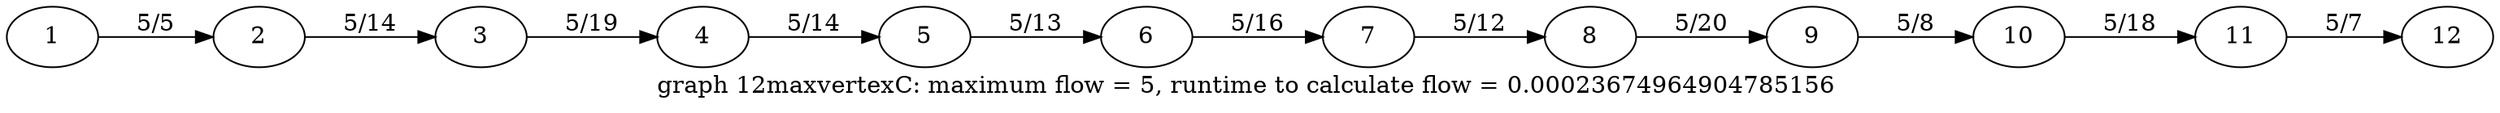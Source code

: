 digraph g{

rankdir = LR

1 -> 2 [label = " 5/5 "];
2 -> 3 [label = " 5/14 "];
3 -> 4 [label = " 5/19 "];
4 -> 5 [label = " 5/14 "];
5 -> 6 [label = " 5/13 "];
6 -> 7 [label = " 5/16 "];
7 -> 8 [label = " 5/12 "];
8 -> 9 [label = " 5/20 "];
9 -> 10 [label = " 5/8 "];
10 -> 11 [label = " 5/18 "];
11 -> 12 [label = " 5/7 "];

label = "graph 12maxvertexC: maximum flow = 5, runtime to calculate flow = 0.00023674964904785156 "
}